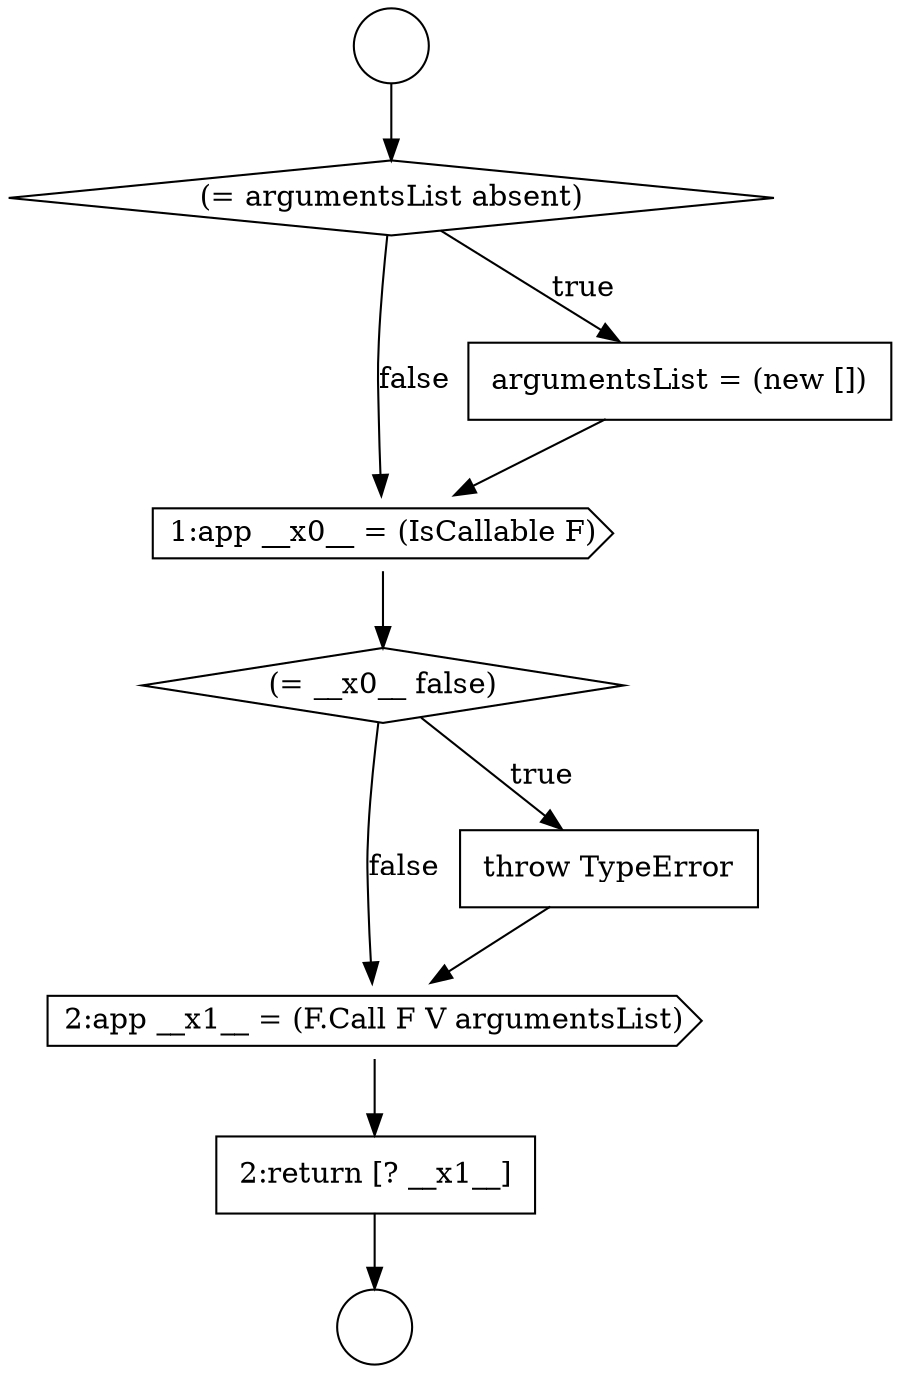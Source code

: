 digraph {
  node870 [shape=circle label=" " color="black" fillcolor="white" style=filled]
  node877 [shape=cds, label=<<font color="black">2:app __x1__ = (F.Call F V argumentsList)</font>> color="black" fillcolor="white" style=filled]
  node874 [shape=cds, label=<<font color="black">1:app __x0__ = (IsCallable F)</font>> color="black" fillcolor="white" style=filled]
  node875 [shape=diamond, label=<<font color="black">(= __x0__ false)</font>> color="black" fillcolor="white" style=filled]
  node872 [shape=diamond, label=<<font color="black">(= argumentsList absent)</font>> color="black" fillcolor="white" style=filled]
  node876 [shape=none, margin=0, label=<<font color="black">
    <table border="0" cellborder="1" cellspacing="0" cellpadding="10">
      <tr><td align="left">throw TypeError</td></tr>
    </table>
  </font>> color="black" fillcolor="white" style=filled]
  node871 [shape=circle label=" " color="black" fillcolor="white" style=filled]
  node873 [shape=none, margin=0, label=<<font color="black">
    <table border="0" cellborder="1" cellspacing="0" cellpadding="10">
      <tr><td align="left">argumentsList = (new [])</td></tr>
    </table>
  </font>> color="black" fillcolor="white" style=filled]
  node878 [shape=none, margin=0, label=<<font color="black">
    <table border="0" cellborder="1" cellspacing="0" cellpadding="10">
      <tr><td align="left">2:return [? __x1__]</td></tr>
    </table>
  </font>> color="black" fillcolor="white" style=filled]
  node875 -> node876 [label=<<font color="black">true</font>> color="black"]
  node875 -> node877 [label=<<font color="black">false</font>> color="black"]
  node873 -> node874 [ color="black"]
  node878 -> node871 [ color="black"]
  node877 -> node878 [ color="black"]
  node876 -> node877 [ color="black"]
  node874 -> node875 [ color="black"]
  node870 -> node872 [ color="black"]
  node872 -> node873 [label=<<font color="black">true</font>> color="black"]
  node872 -> node874 [label=<<font color="black">false</font>> color="black"]
}
